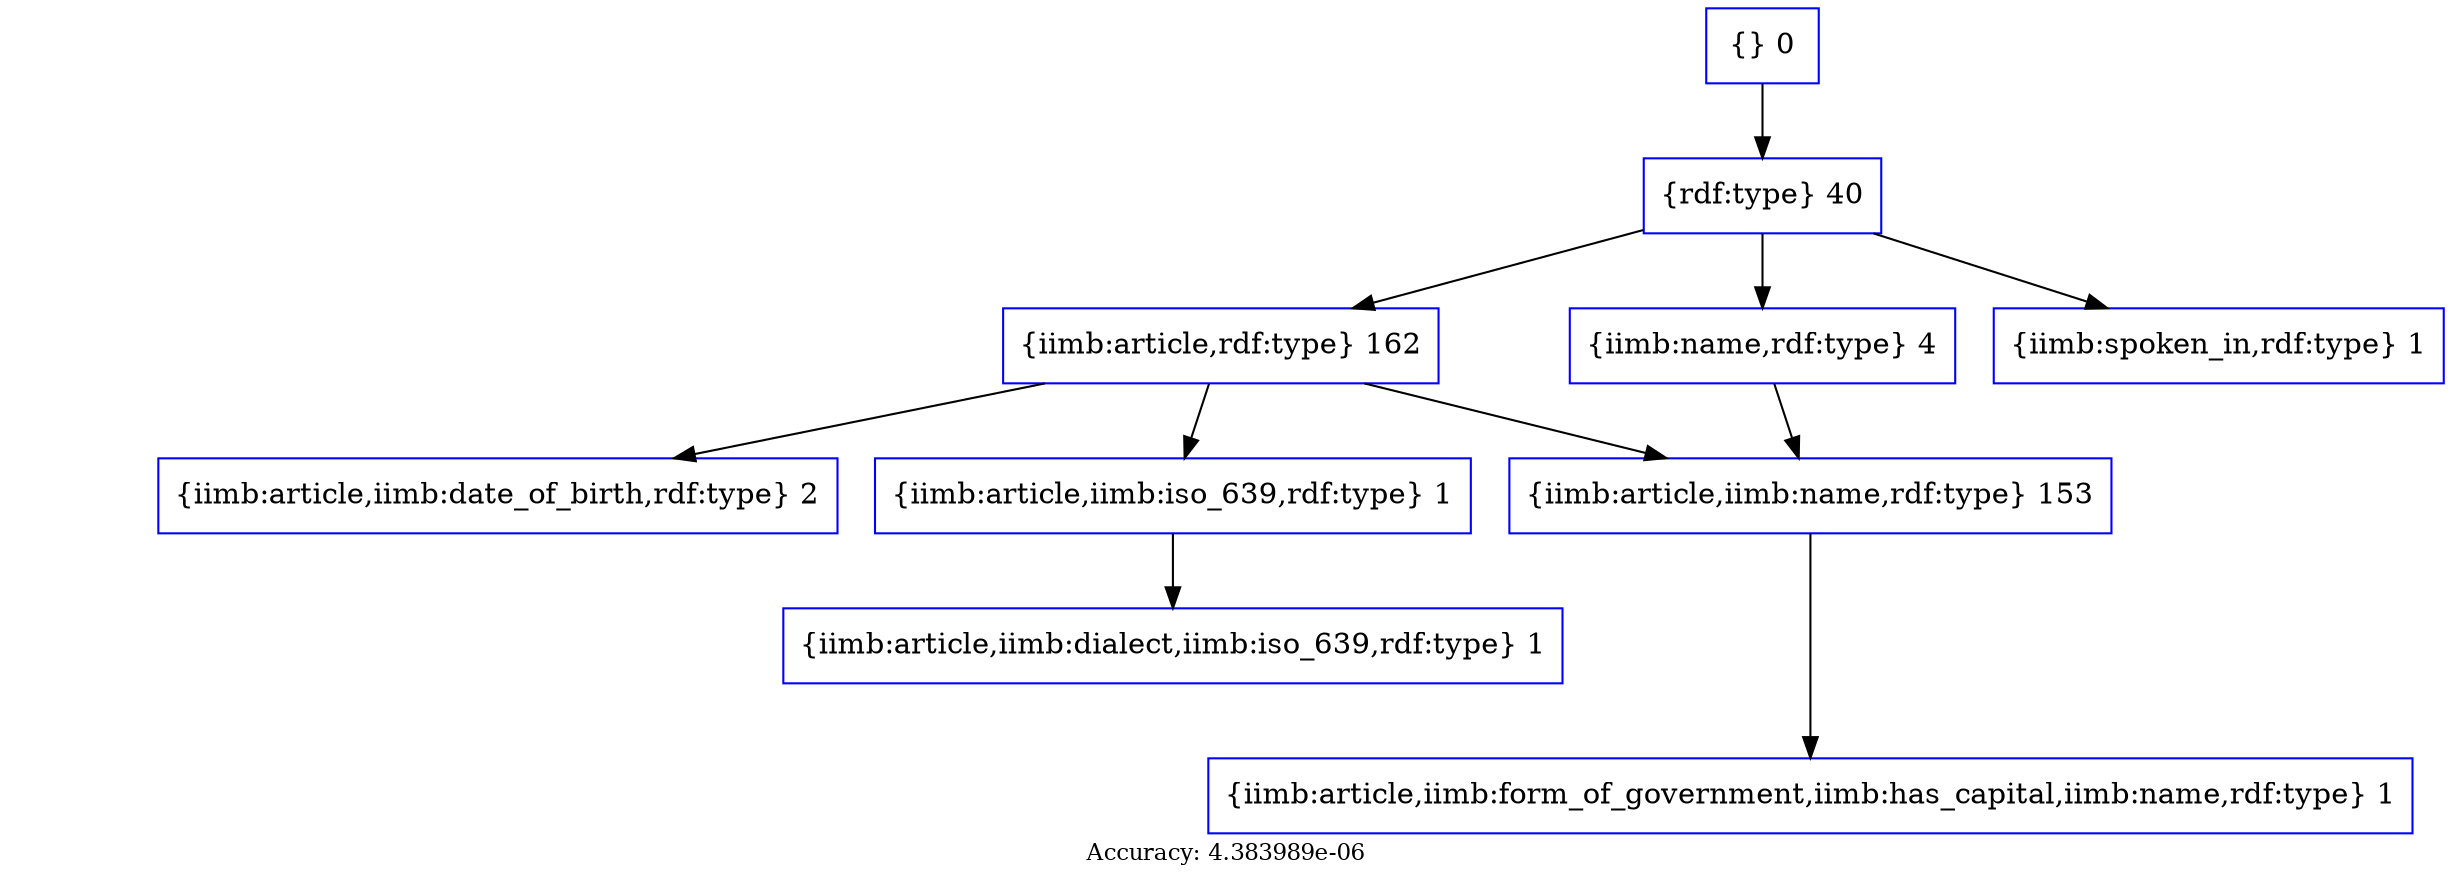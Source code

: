 digraph iimb_4 {
  {
    rank=same;
    node_r0 [label="", shape="plaintext"];
    j [color="blue", label="{} 0", shape="rectangle", style="solid"];
  }
  {
    rank=same;
    node_r1 [label="", shape="plaintext"];
    h [color="blue", label="{rdf:type} 40", shape="rectangle", style="solid"];
  }
  {
    rank=same;
    node_r2 [label="", shape="plaintext"];
    a [color="blue", label="{iimb:article,rdf:type} 162", shape="rectangle", style="solid"];
    g [color="blue", label="{iimb:name,rdf:type} 4", shape="rectangle", style="solid"];
    i [color="blue", label="{iimb:spoken_in,rdf:type} 1", shape="rectangle", style="solid"];
  }
  {
    rank=same;
    node_r3 [label="", shape="plaintext"];
    b [color="blue", label="{iimb:article,iimb:date_of_birth,rdf:type} 2", shape="rectangle", style="solid"];
    c [color="blue", label="{iimb:article,iimb:iso_639,rdf:type} 1", shape="rectangle", style="solid"];
    e [color="blue", label="{iimb:article,iimb:name,rdf:type} 153", shape="rectangle", style="solid"];
  }
  {
    rank=same;
    node_r4 [label="", shape="plaintext", style="invis"];
    d [color="blue", label="{iimb:article,iimb:dialect,iimb:iso_639,rdf:type} 1", shape="rectangle", style="solid"];
  }
  {
    rank=same;
    node_r5 [label="", shape="plaintext", style="invis"];
    f [color="blue", label="{iimb:article,iimb:form_of_government,iimb:has_capital,iimb:name,rdf:type} 1", shape="rectangle", style="solid"];
  }
  
  node_r0 -> node_r1 [style="invis"];
  node_r1 -> node_r2 [style="invis"];
  node_r2 -> node_r3 [style="invis"];
  node_r3 -> node_r4 [style="invis"];
  node_r4 -> node_r5 [style="invis"];
  
  a -> b [color="black", style="solid"];
  c -> d [color="black", style="solid"];
  e -> f [color="black", style="solid"];
  a -> c [color="black", style="solid"];
  a -> e [color="black", style="solid"];
  g -> e [color="black", style="solid"];
  h -> a [color="black", style="solid"];
  h -> g [color="black", style="solid"];
  h -> i [color="black", style="solid"];
  j -> h [color="black", style="solid"];
  
  charset="UTF-8"
  fontsize="11.0"
  label="Accuracy: 4.383989e-06"
  overlap="false"
}

